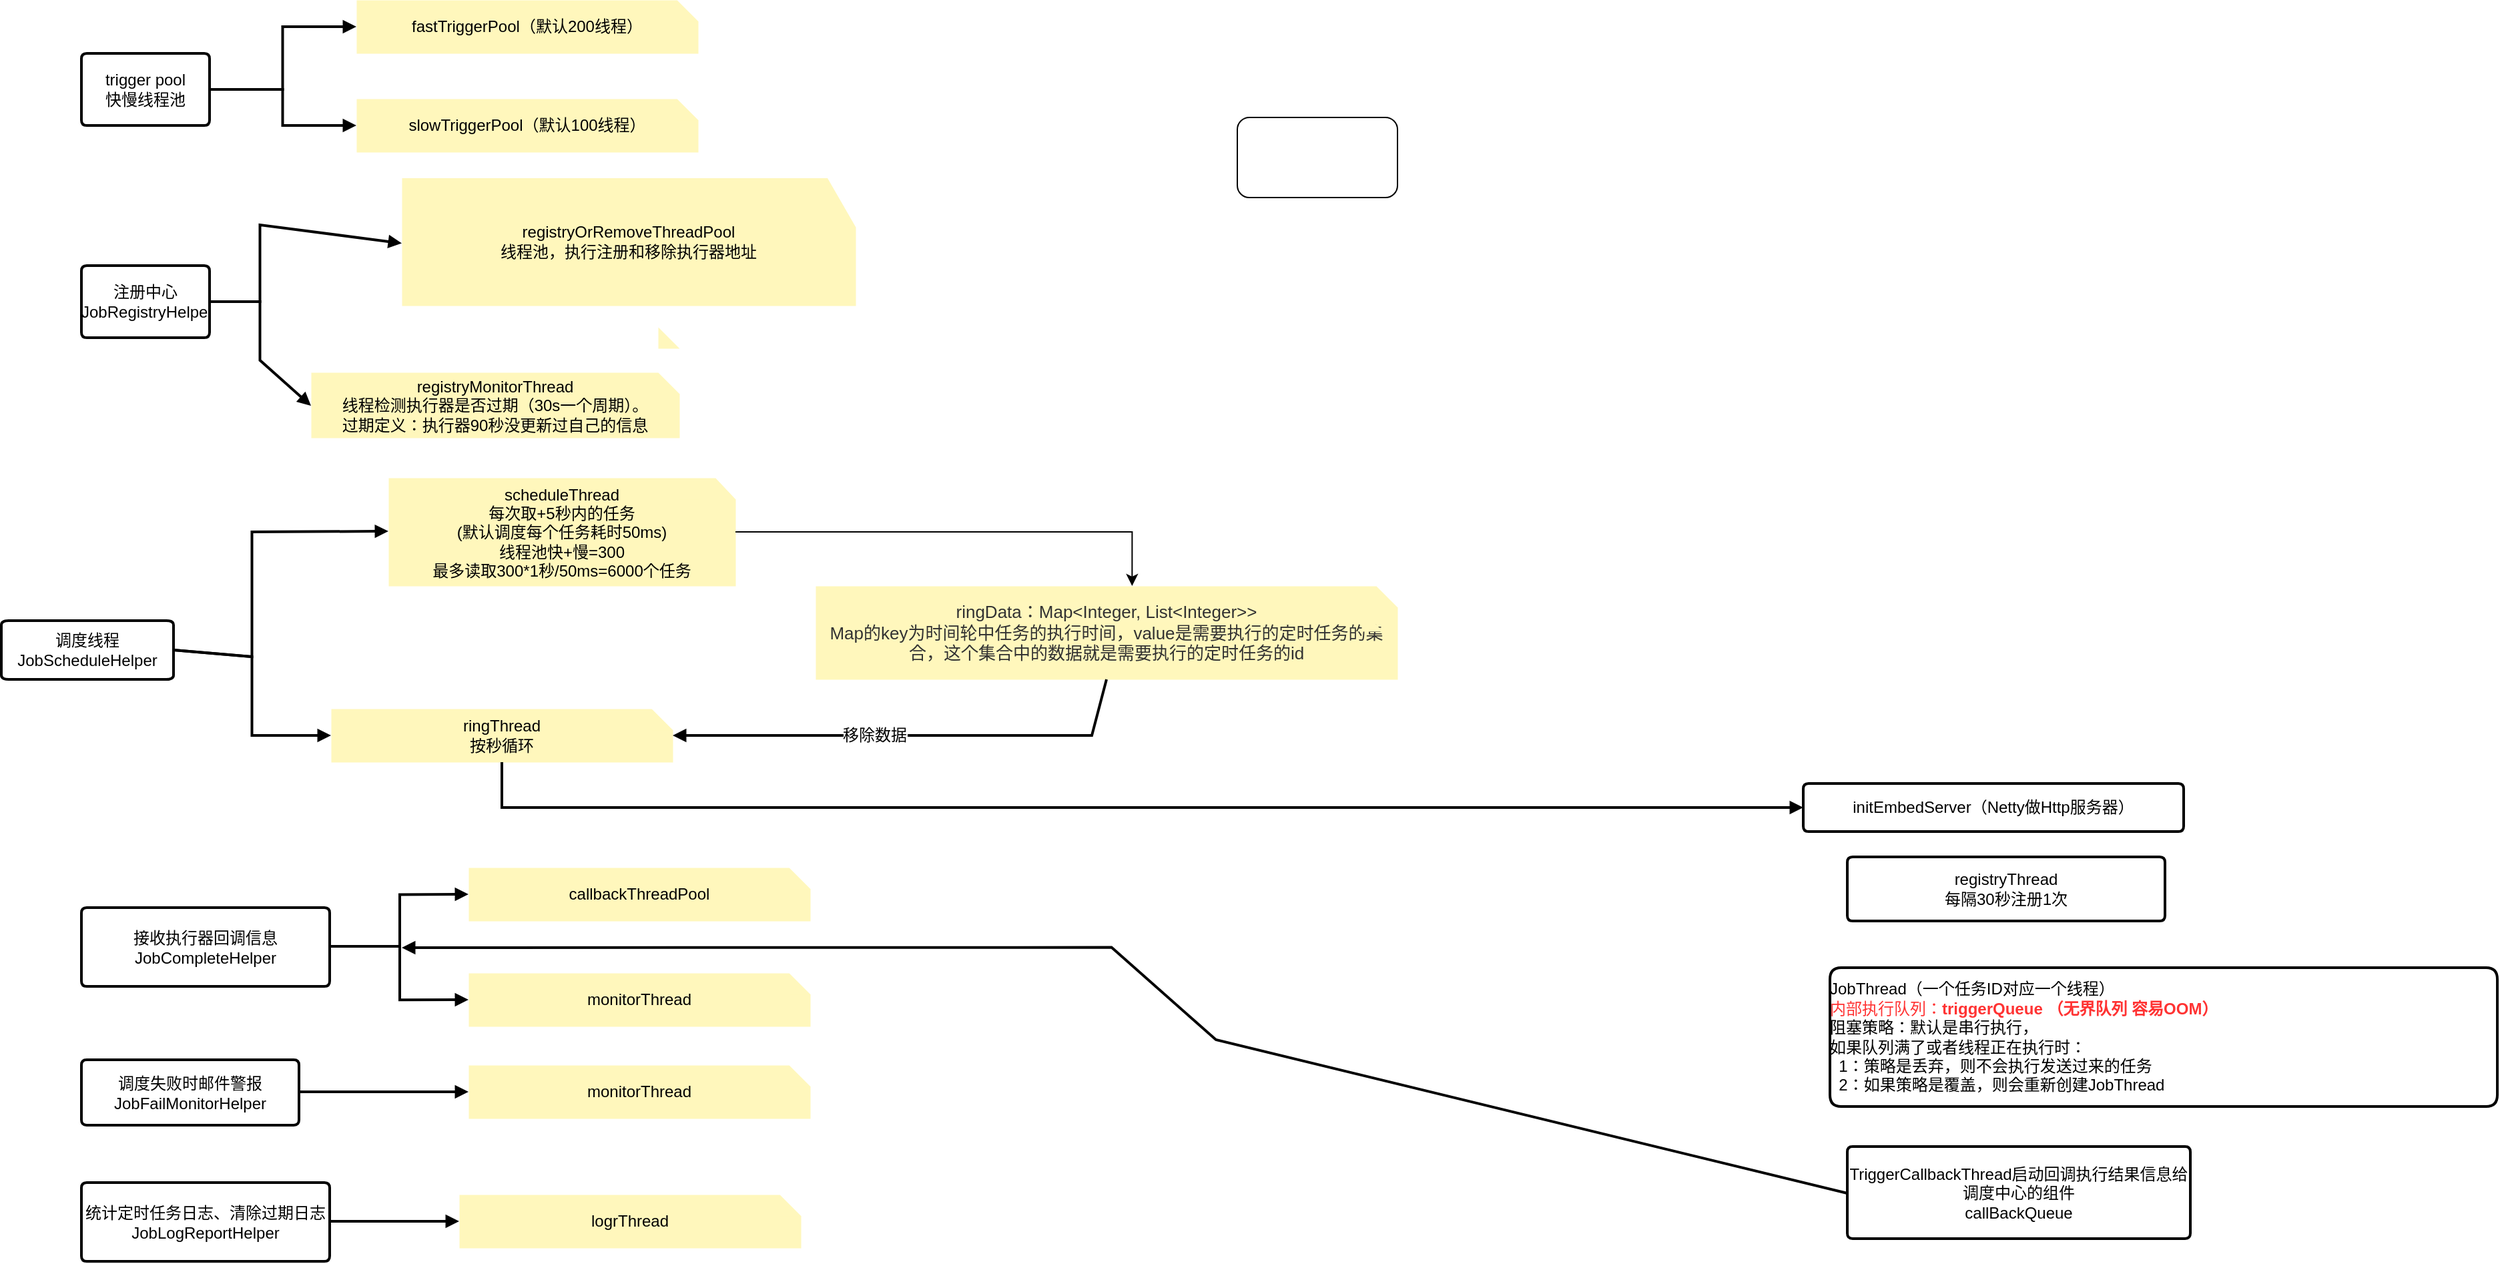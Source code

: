 <mxfile version="26.0.16">
  <diagram name="Page-1" id="Page-1">
    <mxGraphModel dx="1434" dy="746" grid="1" gridSize="10" guides="1" tooltips="1" connect="1" arrows="1" fold="1" page="1" pageScale="1" pageWidth="827" pageHeight="1169" math="0" shadow="0">
      <root>
        <mxCell id="0" />
        <mxCell id="1" parent="0" />
        <UserObject label="&lt;div style=&quot;font-size: 1px&quot;&gt;&lt;p style=&quot;text-align:center;margin-left:0;margin-right:0;margin-top:0px;margin-bottom:0px;text-indent:0;vertical-align:middle;direction:ltr;&quot;&gt;&lt;font style=&quot;font-size:12px;font-family:0;color:#000000;direction:ltr;letter-spacing:0px;line-height:120%;opacity:1&quot;&gt;trigger pool&lt;br/&gt;&lt;/font&gt;&lt;font style=&quot;font-size:12px;font-family:0;color:#000000;direction:ltr;letter-spacing:0px;line-height:120%;opacity:1&quot;&gt;快慢线程池&lt;/font&gt;&lt;/p&gt;&lt;/div&gt;" tags="Background" id="2">
          <mxCell style="verticalAlign=middle;align=center;overflow=width;vsdxID=1;fillColor=#FFFFFF;gradientColor=none;shape=stencil(lVLRDoIwDPyavS5bJ0GeEf+DhCGLyHCA4t/LLMoGZIlvvfa6u3YlIu2qvJUEWNcbfZVPVfQVEScCoJpKGtVPEREZEWmpjbwYPTQF4ja3TBvd9MO+MGIfsx3AXohieuCfxBm59yEvLJf7ZB+OgPBAeTwTwCXMb9WqcXSTiB6Fp80CwpyFpZc67A/iiy/02QzQKPlH/pf4GnDHWXnadeDsapcdXvxGfjX9Zh5fPPznU7AcS6nqGm/Nra+Pa0rhYYrsDQ==);strokeColor=#000000;strokeWidth=2;spacingTop=-3;spacingBottom=-3;spacingLeft=-3;spacingRight=-3;points=[];labelBackgroundColor=none;rounded=0;html=1;whiteSpace=wrap;" parent="1" vertex="1">
            <mxGeometry x="140" y="81" width="96" height="54" as="geometry" />
          </mxCell>
        </UserObject>
        <UserObject label="&lt;div style=&quot;font-size: 1px&quot;&gt;&lt;p style=&quot;text-align:center;margin-left:0;margin-right:0;margin-top:0px;margin-bottom:0px;text-indent:0;vertical-align:middle;direction:ltr;&quot;&gt;&lt;font style=&quot;font-size:12px;font-family:0;color:#000000;direction:ltr;letter-spacing:0px;line-height:120%;opacity:1&quot;&gt;注册中心JobRegistryHelper&lt;/font&gt;&lt;/p&gt;&lt;/div&gt;" tags="Background" id="3">
          <mxCell style="verticalAlign=middle;align=center;overflow=width;vsdxID=2;fillColor=#FFFFFF;gradientColor=none;shape=stencil(lVLRDoIwDPyavS5bJ0GeEf+DhCGLyHCA4t/LLMoGZIlvvfa6u3YlIu2qvJUEWNcbfZVPVfQVEScCoJpKGtVPEREZEWmpjbwYPTQF4ja3TBvd9MO+MGIfsx3AXohieuCfxBm59yEvLJf7ZB+OgPBAeTwTwCXMb9WqcXSTiB6Fp80CwpyFpZc67A/iiy/02QzQKPlH/pf4GnDHWXnadeDsapcdXvxGfjX9Zh5fPPznU7AcS6nqGm/Nra+Pa0rhYYrsDQ==);strokeColor=#000000;strokeWidth=2;spacingTop=-3;spacingBottom=-3;spacingLeft=-3;spacingRight=-3;points=[];labelBackgroundColor=none;rounded=0;html=1;whiteSpace=wrap;" parent="1" vertex="1">
            <mxGeometry x="140" y="240" width="96" height="54" as="geometry" />
          </mxCell>
        </UserObject>
        <UserObject label="&lt;div style=&quot;font-size: 1px&quot;&gt;&lt;p style=&quot;text-align:center;margin-left:0;margin-right:0;margin-top:0px;margin-bottom:0px;text-indent:0;vertical-align:middle;direction:ltr;&quot;&gt;&lt;font style=&quot;color: rgb(0, 0, 0); letter-spacing: 0px; font-size: 12px; direction: ltr; line-height: 14.4px; opacity: 1;&quot;&gt;registryOrRemoveThreadPool&lt;br&gt;&lt;/font&gt;&lt;font style=&quot;color: rgb(0, 0, 0); letter-spacing: 0px; font-size: 12px; direction: ltr; line-height: 14.4px; opacity: 1;&quot;&gt;线程池，执行注册和移除执行器地址&lt;/font&gt;&lt;/p&gt;&lt;/div&gt;" tags="Background" id="4">
          <mxCell style="verticalAlign=middle;align=center;overflow=width;vsdxID=3;fillColor=#fff7bc;gradientColor=none;shape=stencil(UzV2Ls5ILEhVNTIoLinKz04tz0wpyVA1dlE1MsrMy0gtyiwBslSNXVWNndPyi1LTi/JL81Ig/IJEkEoQKze/DGRCBUSfAUiHkUElMs8NojAnMw9JoaWxnrkpsYoNDVDNNbbQMzUlXjmMj1Ux2UrJUwhkIMIuLTMnB1kGPZSBQpAYMnYFAA==);strokeColor=none;strokeWidth=0;spacingTop=-3;spacingBottom=-3;spacingLeft=-3;spacingRight=-3;points=[];labelBackgroundColor=none;rounded=0;html=1;whiteSpace=wrap;" parent="1" vertex="1">
            <mxGeometry x="380" y="174.25" width="340" height="95.75" as="geometry" />
          </mxCell>
        </UserObject>
        <UserObject label="" tags="Background" id="5">
          <mxCell style="vsdxID=4;fillColor=#fff7bc;gradientColor=none;shape=stencil(UzV2Ls5ILEhVNTIoLinKz04tz0wpyVA1dlE1MsrMy0gtyiwBslSNXVWNndPyi1LTi/JL81Ig/IJEkEoQKze/DGRCBUSfpbGeuSlIl5FBJUTEAMxzgyjOyczDq9jYQs/UFLcGQwMDUpQTcAyQgfBGWmZODrIMuoeBQpDAMnYFAA==);strokeColor=none;strokeWidth=0;spacingTop=-3;spacingBottom=-3;spacingLeft=-3;spacingRight=-3;points=[];labelBackgroundColor=none;rounded=0;html=1;whiteSpace=wrap;" parent="1" vertex="1">
            <mxGeometry x="312" y="189" width="256" height="41" as="geometry" />
          </mxCell>
        </UserObject>
        <UserObject label="" tags="Background" id="6">
          <mxCell style="vsdxID=5;fillColor=none;gradientColor=none;shape=stencil(UzV2Ls5ILEhVNTIoLinKz04tz0wpyVA1dlE1MsrMy0gtyiwBslSNXVWNndPyi1LTi/JL81Ig/IJEkEoQKze/DGRCBUSfAUiHkUElMs8NojAnMw9JoaWxnrkpsYoNDVDNNbbQMzUlXjmMj1Ux2UrJUwhkIMIOyEEPWKAQJFKMXQE=);strokeColor=none;strokeWidth=0;spacingTop=-3;spacingBottom=-3;spacingLeft=-3;spacingRight=-3;points=[];labelBackgroundColor=none;rounded=0;html=1;whiteSpace=wrap;" parent="1" vertex="1">
            <mxGeometry x="312" y="189" width="256" height="41" as="geometry" />
          </mxCell>
        </UserObject>
        <UserObject label="&lt;div style=&quot;font-size: 1px&quot;&gt;&lt;p style=&quot;text-align:center;margin-left:0;margin-right:0;margin-top:0px;margin-bottom:0px;text-indent:0;vertical-align:middle;direction:ltr;&quot;&gt;&lt;font style=&quot;font-size:12px;font-family:0;color:#000000;direction:ltr;letter-spacing:0px;line-height:120%;opacity:1&quot;&gt;registryMonitorThread&lt;br/&gt;&lt;/font&gt;&lt;font style=&quot;font-size:12px;font-family:0;color:#000000;direction:ltr;letter-spacing:0px;line-height:120%;opacity:1&quot;&gt;线程检测执行器是否过期（30s一个周期）。&lt;br/&gt;&lt;/font&gt;&lt;font style=&quot;font-size:12px;font-family:0;color:#000000;direction:ltr;letter-spacing:0px;line-height:120%;opacity:1&quot;&gt;过期定义：执行器90秒没更新过自己的信息&lt;/font&gt;&lt;/p&gt;&lt;/div&gt;" tags="Background" id="7">
          <mxCell style="verticalAlign=middle;align=center;overflow=width;vsdxID=6;fillColor=#fff7bc;gradientColor=none;shape=stencil(UzV2Ls5ILEhVNTIoLinKz04tz0wpyVA1dlE1MsrMy0gtyiwBslSNXVWNndPyi1LTi/JL81Ig/IJEkEoQKze/DGRCBUSfAUiHkUElMs8NojAnMw9JoaWJnhGxag0NUI01NtIzMyVeOYyPVTHZSslTCGQggi4tMycHWQY9kIFCkAgydgUA);strokeColor=none;strokeWidth=0;spacingTop=-3;spacingBottom=-3;spacingLeft=-3;spacingRight=-3;points=[];labelBackgroundColor=none;rounded=0;html=1;whiteSpace=wrap;" parent="1" vertex="1">
            <mxGeometry x="312" y="320" width="276" height="49" as="geometry" />
          </mxCell>
        </UserObject>
        <UserObject label="" tags="Background" id="8">
          <mxCell style="vsdxID=7;fillColor=#fff7bc;gradientColor=none;shape=stencil(UzV2Ls5ILEhVNTIoLinKz04tz0wpyVA1dlE1MsrMy0gtyiwBslSNXVWNndPyi1LTi/JL81Ig/IJEkEoQKze/DGRCBUSfpYmeEUiTkUElRMAAzHODqM3JzMOn1thIz8wUt3pDAwNSlON3CpCB8ENaZk4Osgy6b4FCkJAydgUA);strokeColor=none;strokeWidth=0;spacingTop=-3;spacingBottom=-3;spacingLeft=-3;spacingRight=-3;points=[];labelBackgroundColor=none;rounded=0;html=1;whiteSpace=wrap;" parent="1" vertex="1">
            <mxGeometry x="312" y="286" width="276" height="49" as="geometry" />
          </mxCell>
        </UserObject>
        <UserObject label="" tags="Background" id="9">
          <mxCell style="vsdxID=8;fillColor=none;gradientColor=none;shape=stencil(UzV2Ls5ILEhVNTIoLinKz04tz0wpyVA1dlE1MsrMy0gtyiwBslSNXVWNndPyi1LTi/JL81Ig/IJEkEoQKze/DGRCBUSfAUiHkUElMs8NojAnMw9JoaWJnhGxag0NUI01NtIzMyVeOYyPVTHZSslTCGQggg7IQQ9XoBAkToxdAQ==);strokeColor=none;strokeWidth=0;spacingTop=-3;spacingBottom=-3;spacingLeft=-3;spacingRight=-3;points=[];labelBackgroundColor=none;rounded=0;html=1;whiteSpace=wrap;" parent="1" vertex="1">
            <mxGeometry x="312" y="286" width="276" height="49" as="geometry" />
          </mxCell>
        </UserObject>
        <UserObject label="&lt;div style=&quot;font-size: 1px&quot;&gt;&lt;p style=&quot;text-align:center;margin-left:0;margin-right:0;margin-top:0px;margin-bottom:0px;text-indent:0;vertical-align:middle;direction:ltr;&quot;&gt;&lt;font style=&quot;font-size:12px;font-family:0;color:#000000;direction:ltr;letter-spacing:0px;line-height:120%;opacity:1&quot;&gt;fastTriggerPool（默认200线程）&lt;/font&gt;&lt;/p&gt;&lt;/div&gt;" tags="Background" id="10">
          <mxCell style="verticalAlign=middle;align=center;overflow=width;vsdxID=9;fillColor=#fff7bc;gradientColor=none;shape=stencil(UzV2Ls5ILEhVNTIoLinKz04tz0wpyVA1dlE1MsrMy0gtyiwBslSNXVWNndPyi1LTi/JL81Ig/IJEkEoQKze/DGRCBUSfAUiHkUElMs8NojAnMw9JoaWxnrkpsYoNDVDNNSFBLYyPVTHZSslTCGQgAi4tMycHWQY9iIFCkOgxdgUA);strokeColor=none;strokeWidth=0;spacingTop=-3;spacingBottom=-3;spacingLeft=-3;spacingRight=-3;points=[];labelBackgroundColor=none;rounded=0;html=1;whiteSpace=wrap;" parent="1" vertex="1">
            <mxGeometry x="346" y="41" width="256" height="40" as="geometry" />
          </mxCell>
        </UserObject>
        <UserObject label="" tags="Background" id="11">
          <mxCell style="vsdxID=10;fillColor=#fff7bc;gradientColor=none;shape=stencil(UzV2Ls5ILEhVNTIoLinKz04tz0wpyVA1dlE1MsrMy0gtyiwBslSNXVWNndPyi1LTi/JL81Ig/IJEkEoQKze/DGRCBUSfpbGeuSlIl5FBJUTEAMxzgyjOyczDq9gEj2pDAwOi1RJwBpCB8EBaZk4Osgy6V4FCkGAydgUA);strokeColor=none;strokeWidth=0;spacingTop=-3;spacingBottom=-3;spacingLeft=-3;spacingRight=-3;points=[];labelBackgroundColor=none;rounded=0;html=1;whiteSpace=wrap;" parent="1" vertex="1">
            <mxGeometry x="346" y="41" width="256" height="40" as="geometry" />
          </mxCell>
        </UserObject>
        <UserObject label="" tags="Background" id="12">
          <mxCell style="vsdxID=11;fillColor=none;gradientColor=none;shape=stencil(UzV2Ls5ILEhVNTIoLinKz04tz0wpyVA1dlE1MsrMy0gtyiwBslSNXVWNndPyi1LTi/JL81Ig/IJEkEoQKze/DGRCBUSfAUiHkUElMs8NojAnMw9JoaWxnrkpsYoNDVDNNSFBLYyPVTHZSslTCGQgAg7IQQ9VoBAkRoxdAQ==);strokeColor=none;strokeWidth=0;spacingTop=-3;spacingBottom=-3;spacingLeft=-3;spacingRight=-3;points=[];labelBackgroundColor=none;rounded=0;html=1;whiteSpace=wrap;" parent="1" vertex="1">
            <mxGeometry x="346" y="41" width="256" height="40" as="geometry" />
          </mxCell>
        </UserObject>
        <UserObject label="&lt;div style=&quot;font-size: 1px&quot;&gt;&lt;p style=&quot;text-align:center;margin-left:0;margin-right:0;margin-top:0px;margin-bottom:0px;text-indent:0;vertical-align:middle;direction:ltr;&quot;&gt;&lt;font style=&quot;font-size:12px;font-family:0;color:#000000;direction:ltr;letter-spacing:0px;line-height:120%;opacity:1&quot;&gt;slowTriggerPool（默认100线程）&lt;/font&gt;&lt;/p&gt;&lt;/div&gt;" tags="Background" id="13">
          <mxCell style="verticalAlign=middle;align=center;overflow=width;vsdxID=12;fillColor=#fff7bc;gradientColor=none;shape=stencil(UzV2Ls5ILEhVNTIoLinKz04tz0wpyVA1dlE1MsrMy0gtyiwBslSNXVWNndPyi1LTi/JL81Ig/IJEkEoQKze/DGRCBUSfAUiHkUElMs8NojAnMw9JoaWxnrkpsYoNDVDNNSFBLYyPVTHZSslTCGQgAi4tMycHWQY9iIFCkOgxdgUA);strokeColor=none;strokeWidth=0;spacingTop=-3;spacingBottom=-3;spacingLeft=-3;spacingRight=-3;points=[];labelBackgroundColor=none;rounded=0;html=1;whiteSpace=wrap;" parent="1" vertex="1">
            <mxGeometry x="346" y="115" width="256" height="40" as="geometry" />
          </mxCell>
        </UserObject>
        <UserObject label="" tags="Background" id="14">
          <mxCell style="vsdxID=13;fillColor=#fff7bc;gradientColor=none;shape=stencil(UzV2Ls5ILEhVNTIoLinKz04tz0wpyVA1dlE1MsrMy0gtyiwBslSNXVWNndPyi1LTi/JL81Ig/IJEkEoQKze/DGRCBUSfpbGeuSlIl5FBJUTEAMxzgyjOyczDq9gEj2pDAwOi1RJwBpCB8EBaZk4Osgy6V4FCkGAydgUA);strokeColor=none;strokeWidth=0;spacingTop=-3;spacingBottom=-3;spacingLeft=-3;spacingRight=-3;points=[];labelBackgroundColor=none;rounded=0;html=1;whiteSpace=wrap;" parent="1" vertex="1">
            <mxGeometry x="346" y="115" width="256" height="40" as="geometry" />
          </mxCell>
        </UserObject>
        <UserObject label="" tags="Background" id="15">
          <mxCell style="vsdxID=14;fillColor=none;gradientColor=none;shape=stencil(UzV2Ls5ILEhVNTIoLinKz04tz0wpyVA1dlE1MsrMy0gtyiwBslSNXVWNndPyi1LTi/JL81Ig/IJEkEoQKze/DGRCBUSfAUiHkUElMs8NojAnMw9JoaWxnrkpsYoNDVDNNSFBLYyPVTHZSslTCGQgAg7IQQ9VoBAkRoxdAQ==);strokeColor=none;strokeWidth=0;spacingTop=-3;spacingBottom=-3;spacingLeft=-3;spacingRight=-3;points=[];labelBackgroundColor=none;rounded=0;html=1;whiteSpace=wrap;" parent="1" vertex="1">
            <mxGeometry x="346" y="115" width="256" height="40" as="geometry" />
          </mxCell>
        </UserObject>
        <UserObject label="&lt;div style=&quot;font-size: 1px&quot;&gt;&lt;p style=&quot;text-align:center;margin-left:0;margin-right:0;margin-top:0px;margin-bottom:0px;text-indent:0;vertical-align:middle;direction:ltr;&quot;&gt;&lt;font style=&quot;font-size:12px;font-family:0;color:#000000;direction:ltr;letter-spacing:0px;line-height:120%;opacity:1&quot;&gt;调度失败时邮件警报JobFailMonitorHelper&lt;/font&gt;&lt;/p&gt;&lt;/div&gt;" tags="Background" id="16">
          <mxCell style="verticalAlign=middle;align=center;overflow=width;vsdxID=15;fillColor=#FFFFFF;gradientColor=none;shape=stencil(lVLRDoIwDPyavS6jA5VnhP8gYcgiMhyg+Pcyi7IBWeJbr73url0JT7oqbwUB1vVaXcVTFn1F+JkAyKYSWvZTRHhKeFIqLS5aDU2BuM0N00Q39TAvjNjHTAewF6ITZeEnkSH3PuSF4QYu2YUjIAQaRjMBbML8Vi0bSzc+0ihytJlHOGB+6aUO+4O44gt9NhPQ+PCP/C/xNWCPs/K068Da1S7bv/iN/Gr6zTyuuP/Pp2A5llLWNd6aXV8f15TCw+TpGw==);strokeColor=#000000;strokeWidth=2;spacingTop=-3;spacingBottom=-3;spacingLeft=-3;spacingRight=-3;points=[];labelBackgroundColor=none;rounded=0;html=1;whiteSpace=wrap;" parent="1" vertex="1">
            <mxGeometry x="140" y="835" width="163" height="49" as="geometry" />
          </mxCell>
        </UserObject>
        <UserObject label="&lt;div style=&quot;font-size: 1px&quot;&gt;&lt;p style=&quot;text-align:center;margin-left:0;margin-right:0;margin-top:0px;margin-bottom:0px;text-indent:0;vertical-align:middle;direction:ltr;&quot;&gt;&lt;font style=&quot;font-size:12px;font-family:0;color:#000000;direction:ltr;letter-spacing:0px;line-height:120%;opacity:1&quot;&gt;monitorThread&lt;/font&gt;&lt;/p&gt;&lt;/div&gt;" tags="Background" id="17">
          <mxCell style="verticalAlign=middle;align=center;overflow=width;vsdxID=16;fillColor=#fff7bc;gradientColor=none;shape=stencil(UzV2Ls5ILEhVNTIoLinKz04tz0wpyVA1dlE1MsrMy0gtyiwBslSNXVWNndPyi1LTi/JL81Ig/IJEkEoQKze/DGRCBUSfAUiHkUElMs8NojAnMw9JoaWxnrkpsYoNDVDNNSFBLYyPVTHZSslTCGQgAi4tMycHWQY9iIFCkOgxdgUA);strokeColor=none;strokeWidth=0;spacingTop=-3;spacingBottom=-3;spacingLeft=-3;spacingRight=-3;points=[];labelBackgroundColor=none;rounded=0;html=1;whiteSpace=wrap;" parent="1" vertex="1">
            <mxGeometry x="430" y="839" width="256" height="40" as="geometry" />
          </mxCell>
        </UserObject>
        <UserObject label="" tags="Background" id="18">
          <mxCell style="vsdxID=17;fillColor=#fff7bc;gradientColor=none;shape=stencil(UzV2Ls5ILEhVNTIoLinKz04tz0wpyVA1dlE1MsrMy0gtyiwBslSNXVWNndPyi1LTi/JL81Ig/IJEkEoQKze/DGRCBUSfpbGeuSlIl5FBJUTEAMxzgyjOyczDq9gEj2pDAwOi1RJwBpCB8EBaZk4Osgy6V4FCkGAydgUA);strokeColor=none;strokeWidth=0;spacingTop=-3;spacingBottom=-3;spacingLeft=-3;spacingRight=-3;points=[];labelBackgroundColor=none;rounded=0;html=1;whiteSpace=wrap;" parent="1" vertex="1">
            <mxGeometry x="430" y="839" width="256" height="40" as="geometry" />
          </mxCell>
        </UserObject>
        <UserObject label="" tags="Background" id="19">
          <mxCell style="vsdxID=18;fillColor=none;gradientColor=none;shape=stencil(UzV2Ls5ILEhVNTIoLinKz04tz0wpyVA1dlE1MsrMy0gtyiwBslSNXVWNndPyi1LTi/JL81Ig/IJEkEoQKze/DGRCBUSfAUiHkUElMs8NojAnMw9JoaWxnrkpsYoNDVDNNSFBLYyPVTHZSslTCGQgAg7IQQ9VoBAkRoxdAQ==);strokeColor=none;strokeWidth=0;spacingTop=-3;spacingBottom=-3;spacingLeft=-3;spacingRight=-3;points=[];labelBackgroundColor=none;rounded=0;html=1;whiteSpace=wrap;" parent="1" vertex="1">
            <mxGeometry x="430" y="839" width="256" height="40" as="geometry" />
          </mxCell>
        </UserObject>
        <UserObject label="&lt;div style=&quot;font-size: 1px&quot;&gt;&lt;p style=&quot;text-align:center;margin-left:0;margin-right:0;margin-top:0px;margin-bottom:0px;text-indent:0;vertical-align:middle;direction:ltr;&quot;&gt;&lt;font style=&quot;font-size:12px;font-family:0;color:#000000;direction:ltr;letter-spacing:0px;line-height:120%;opacity:1&quot;&gt;接收执行器回调信息JobCompleteHelper&lt;/font&gt;&lt;/p&gt;&lt;/div&gt;" tags="Background" id="20">
          <mxCell style="verticalAlign=middle;align=center;overflow=width;vsdxID=19;fillColor=#FFFFFF;gradientColor=none;shape=stencil(jVLRDoIwDPyavS6jM4DPiP9BwpBFZDiG4t/LLMoGZPGt1153166EZ31ddIIA641WV/GUpakJPxEA2dZCSzNFhOeEZ5XS4qLV0JaIu8IybXRTD/vCiH3MdgB7IYppkn4SZ+Teh6K03Mgn+3AEhECjw0wAlzC/1cjW0T0mNI09bRYQjlhYeqnD/iC++EKfzXBq4f/yv8TXgDvOytOuA2dXu+zw4jfyq+k38/ji4T+fguVYKtk0eGtufX1cUwoPk+dv);strokeColor=#000000;strokeWidth=2;spacingTop=-3;spacingBottom=-3;spacingLeft=-3;spacingRight=-3;points=[];labelBackgroundColor=none;rounded=0;html=1;whiteSpace=wrap;" parent="1" vertex="1">
            <mxGeometry x="140" y="721" width="186" height="59" as="geometry" />
          </mxCell>
        </UserObject>
        <UserObject label="&lt;div style=&quot;font-size: 1px&quot;&gt;&lt;p style=&quot;text-align:center;margin-left:0;margin-right:0;margin-top:0px;margin-bottom:0px;text-indent:0;vertical-align:middle;direction:ltr;&quot;&gt;&lt;font style=&quot;font-size:12px;font-family:0;color:#000000;direction:ltr;letter-spacing:0px;line-height:120%;opacity:1&quot;&gt;callbackThreadPool&lt;/font&gt;&lt;/p&gt;&lt;/div&gt;" tags="Background" id="21">
          <mxCell style="verticalAlign=middle;align=center;overflow=width;vsdxID=20;fillColor=#fff7bc;gradientColor=none;shape=stencil(UzV2Ls5ILEhVNTIoLinKz04tz0wpyVA1dlE1MsrMy0gtyiwBslSNXVWNndPyi1LTi/JL81Ig/IJEkEoQKze/DGRCBUSfAUiHkUElMs8NojAnMw9JoaWxnrkpsYoNDVDNNSFBLYyPVTHZSslTCGQgAi4tMycHWQY9iIFCkOgxdgUA);strokeColor=none;strokeWidth=0;spacingTop=-3;spacingBottom=-3;spacingLeft=-3;spacingRight=-3;points=[];labelBackgroundColor=none;rounded=0;html=1;whiteSpace=wrap;" parent="1" vertex="1">
            <mxGeometry x="430" y="691" width="256" height="40" as="geometry" />
          </mxCell>
        </UserObject>
        <UserObject label="" tags="Background" id="22">
          <mxCell style="vsdxID=21;fillColor=#fff7bc;gradientColor=none;shape=stencil(UzV2Ls5ILEhVNTIoLinKz04tz0wpyVA1dlE1MsrMy0gtyiwBslSNXVWNndPyi1LTi/JL81Ig/IJEkEoQKze/DGRCBUSfpbGeuSlIl5FBJUTEAMxzgyjOyczDq9gEj2pDAwOi1RJwBpCB8EBaZk4Osgy6V4FCkGAydgUA);strokeColor=none;strokeWidth=0;spacingTop=-3;spacingBottom=-3;spacingLeft=-3;spacingRight=-3;points=[];labelBackgroundColor=none;rounded=0;html=1;whiteSpace=wrap;" parent="1" vertex="1">
            <mxGeometry x="430" y="691" width="256" height="40" as="geometry" />
          </mxCell>
        </UserObject>
        <UserObject label="" tags="Background" id="23">
          <mxCell style="vsdxID=22;fillColor=none;gradientColor=none;shape=stencil(UzV2Ls5ILEhVNTIoLinKz04tz0wpyVA1dlE1MsrMy0gtyiwBslSNXVWNndPyi1LTi/JL81Ig/IJEkEoQKze/DGRCBUSfAUiHkUElMs8NojAnMw9JoaWxnrkpsYoNDVDNNSFBLYyPVTHZSslTCGQgAg7IQQ9VoBAkRoxdAQ==);strokeColor=none;strokeWidth=0;spacingTop=-3;spacingBottom=-3;spacingLeft=-3;spacingRight=-3;points=[];labelBackgroundColor=none;rounded=0;html=1;whiteSpace=wrap;" parent="1" vertex="1">
            <mxGeometry x="430" y="691" width="256" height="40" as="geometry" />
          </mxCell>
        </UserObject>
        <UserObject label="&lt;div style=&quot;font-size: 1px&quot;&gt;&lt;p style=&quot;text-align:center;margin-left:0;margin-right:0;margin-top:0px;margin-bottom:0px;text-indent:0;vertical-align:middle;direction:ltr;&quot;&gt;&lt;font style=&quot;font-size:12px;font-family:0;color:#000000;direction:ltr;letter-spacing:0px;line-height:120%;opacity:1&quot;&gt;monitorThread&lt;/font&gt;&lt;/p&gt;&lt;/div&gt;" tags="Background" id="24">
          <mxCell style="verticalAlign=middle;align=center;overflow=width;vsdxID=23;fillColor=#fff7bc;gradientColor=none;shape=stencil(UzV2Ls5ILEhVNTIoLinKz04tz0wpyVA1dlE1MsrMy0gtyiwBslSNXVWNndPyi1LTi/JL81Ig/IJEkEoQKze/DGRCBUSfAUiHkUElMs8NojAnMw9JoaWxnrkpsYoNDVDNNSFBLYyPVTHZSslTCGQgAi4tMycHWQY9iIFCkOgxdgUA);strokeColor=none;strokeWidth=0;spacingTop=-3;spacingBottom=-3;spacingLeft=-3;spacingRight=-3;points=[];labelBackgroundColor=none;rounded=0;html=1;whiteSpace=wrap;" parent="1" vertex="1">
            <mxGeometry x="430" y="770" width="256" height="40" as="geometry" />
          </mxCell>
        </UserObject>
        <UserObject label="" tags="Background" id="25">
          <mxCell style="vsdxID=24;fillColor=#fff7bc;gradientColor=none;shape=stencil(UzV2Ls5ILEhVNTIoLinKz04tz0wpyVA1dlE1MsrMy0gtyiwBslSNXVWNndPyi1LTi/JL81Ig/IJEkEoQKze/DGRCBUSfpbGeuSlIl5FBJUTEAMxzgyjOyczDq9gEj2pDAwOi1RJwBpCB8EBaZk4Osgy6V4FCkGAydgUA);strokeColor=none;strokeWidth=0;spacingTop=-3;spacingBottom=-3;spacingLeft=-3;spacingRight=-3;points=[];labelBackgroundColor=none;rounded=0;html=1;whiteSpace=wrap;" parent="1" vertex="1">
            <mxGeometry x="430" y="770" width="256" height="40" as="geometry" />
          </mxCell>
        </UserObject>
        <UserObject label="" tags="Background" id="26">
          <mxCell style="vsdxID=25;fillColor=none;gradientColor=none;shape=stencil(UzV2Ls5ILEhVNTIoLinKz04tz0wpyVA1dlE1MsrMy0gtyiwBslSNXVWNndPyi1LTi/JL81Ig/IJEkEoQKze/DGRCBUSfAUiHkUElMs8NojAnMw9JoaWxnrkpsYoNDVDNNSFBLYyPVTHZSslTCGQgAg7IQQ9VoBAkRoxdAQ==);strokeColor=none;strokeWidth=0;spacingTop=-3;spacingBottom=-3;spacingLeft=-3;spacingRight=-3;points=[];labelBackgroundColor=none;rounded=0;html=1;whiteSpace=wrap;" parent="1" vertex="1">
            <mxGeometry x="430" y="770" width="256" height="40" as="geometry" />
          </mxCell>
        </UserObject>
        <UserObject label="&lt;div style=&quot;font-size: 1px&quot;&gt;&lt;p style=&quot;text-align:center;margin-left:0;margin-right:0;margin-top:0px;margin-bottom:0px;text-indent:0;vertical-align:middle;direction:ltr;&quot;&gt;&lt;font style=&quot;font-size:12px;font-family:0;color:#000000;direction:ltr;letter-spacing:0px;line-height:120%;opacity:1&quot;&gt;统计定时任务日志、清除过期日志JobLogReportHelper&lt;/font&gt;&lt;/p&gt;&lt;/div&gt;" tags="Background" id="27">
          <mxCell style="verticalAlign=middle;align=center;overflow=width;vsdxID=26;fillColor=#FFFFFF;gradientColor=none;shape=stencil(jVLRDoIwDPyavS6jM4DPiP9BwpBFZDiG4t/LLMoGZPGt1153166EZ31ddIIA641WV/GUpakJPxEA2dZCSzNFhOeEZ5XS4qLV0JaIu8IybXRTD/vCiH3MdgB7IYppkn4SZ+Teh6K03Mgn+3AEhECjw0wAlzC/1cjW0T0mNI09bRYQjlhYeqnD/iC++EKfzXBq4f/yv8TXgDvOytOuA2dXu+zw4jfyq+k38/ji4T+fguVYKtk0eGtufX1cUwoPk+dv);strokeColor=#000000;strokeWidth=2;spacingTop=-3;spacingBottom=-3;spacingLeft=-3;spacingRight=-3;points=[];labelBackgroundColor=none;rounded=0;html=1;whiteSpace=wrap;" parent="1" vertex="1">
            <mxGeometry x="140" y="927" width="186" height="59" as="geometry" />
          </mxCell>
        </UserObject>
        <UserObject label="&lt;div style=&quot;font-size: 1px&quot;&gt;&lt;p style=&quot;text-align:center;margin-left:0;margin-right:0;margin-top:0px;margin-bottom:0px;text-indent:0;vertical-align:middle;direction:ltr;&quot;&gt;&lt;font style=&quot;font-size:12px;font-family:0;color:#000000;direction:ltr;letter-spacing:0px;line-height:120%;opacity:1&quot;&gt;logrThread&lt;/font&gt;&lt;/p&gt;&lt;/div&gt;" tags="Background" id="28">
          <mxCell style="verticalAlign=middle;align=center;overflow=width;vsdxID=27;fillColor=#fff7bc;gradientColor=none;shape=stencil(UzV2Ls5ILEhVNTIoLinKz04tz0wpyVA1dlE1MsrMy0gtyiwBslSNXVWNndPyi1LTi/JL81Ig/IJEkEoQKze/DGRCBUSfAUiHkUElMs8NojAnMw9JoaWxnrkpsYoNDVDNNSFBLYyPVTHZSslTCGQgAi4tMycHWQY9iIFCkOgxdgUA);strokeColor=none;strokeWidth=0;spacingTop=-3;spacingBottom=-3;spacingLeft=-3;spacingRight=-3;points=[];labelBackgroundColor=none;rounded=0;html=1;whiteSpace=wrap;" parent="1" vertex="1">
            <mxGeometry x="423" y="936" width="256" height="40" as="geometry" />
          </mxCell>
        </UserObject>
        <UserObject label="" tags="Background" id="29">
          <mxCell style="vsdxID=28;fillColor=#fff7bc;gradientColor=none;shape=stencil(UzV2Ls5ILEhVNTIoLinKz04tz0wpyVA1dlE1MsrMy0gtyiwBslSNXVWNndPyi1LTi/JL81Ig/IJEkEoQKze/DGRCBUSfpbGeuSlIl5FBJUTEAMxzgyjOyczDq9gEj2pDAwOi1RJwBpCB8EBaZk4Osgy6V4FCkGAydgUA);strokeColor=none;strokeWidth=0;spacingTop=-3;spacingBottom=-3;spacingLeft=-3;spacingRight=-3;points=[];labelBackgroundColor=none;rounded=0;html=1;whiteSpace=wrap;" parent="1" vertex="1">
            <mxGeometry x="423" y="936" width="256" height="40" as="geometry" />
          </mxCell>
        </UserObject>
        <UserObject label="" tags="Background" id="30">
          <mxCell style="vsdxID=29;fillColor=none;gradientColor=none;shape=stencil(UzV2Ls5ILEhVNTIoLinKz04tz0wpyVA1dlE1MsrMy0gtyiwBslSNXVWNndPyi1LTi/JL81Ig/IJEkEoQKze/DGRCBUSfAUiHkUElMs8NojAnMw9JoaWxnrkpsYoNDVDNNSFBLYyPVTHZSslTCGQgAg7IQQ9VoBAkRoxdAQ==);strokeColor=none;strokeWidth=0;spacingTop=-3;spacingBottom=-3;spacingLeft=-3;spacingRight=-3;points=[];labelBackgroundColor=none;rounded=0;html=1;whiteSpace=wrap;" parent="1" vertex="1">
            <mxGeometry x="423" y="936" width="256" height="40" as="geometry" />
          </mxCell>
        </UserObject>
        <UserObject label="&lt;div style=&quot;font-size: 1px&quot;&gt;&lt;p style=&quot;text-align:center;margin-left:0;margin-right:0;margin-top:0px;margin-bottom:0px;text-indent:0;vertical-align:middle;direction:ltr;&quot;&gt;&lt;font style=&quot;font-size:12px;font-family:0;color:#000000;direction:ltr;letter-spacing:0px;line-height:120%;opacity:1&quot;&gt;调度线程JobScheduleHelper&lt;/font&gt;&lt;/p&gt;&lt;/div&gt;" tags="Background" id="31">
          <mxCell style="verticalAlign=middle;align=center;overflow=width;vsdxID=30;fillColor=#FFFFFF;gradientColor=none;shape=stencil(lVLRDoIwDPyavS5bJ0GeEf+DhCGLyHCA4t/LLMoGZIlvvfa6u3YlIu2qvJUEWNcbfZVPVfQVEScCoJpKGtVPEREZEWmpjbwYPTQF4ja3TBvd9MO+MGIfsx3AXohieuCfxBm59yEvLJf7ZB+OgPBAeTwTwCXMb9WqcXSTiB6Fp80CwpyFpZc67A/iiy/02QzQKPlH/pf4GnDHWXnadeDsapcdXvxGfjX9Zh5fPPznU7AcS6nqGm/Nra+Pa0rhYYrsDQ==);strokeColor=#000000;strokeWidth=2;spacingTop=-3;spacingBottom=-3;spacingLeft=-3;spacingRight=-3;points=[];labelBackgroundColor=none;rounded=0;html=1;whiteSpace=wrap;" parent="1" vertex="1">
            <mxGeometry x="80" y="506" width="129" height="44" as="geometry" />
          </mxCell>
        </UserObject>
        <UserObject label="&lt;div style=&quot;font-size: 1px&quot;&gt;&lt;p style=&quot;text-align:center;margin-left:0;margin-right:0;margin-top:0px;margin-bottom:0px;text-indent:0;vertical-align:middle;direction:ltr;&quot;&gt;&lt;font style=&quot;font-size:12px;font-family:0;color:#000000;direction:ltr;letter-spacing:0px;line-height:120%;opacity:1&quot;&gt;ringThread&lt;br/&gt;&lt;/font&gt;&lt;font style=&quot;font-size:12px;font-family:0;color:#000000;direction:ltr;letter-spacing:0px;line-height:120%;opacity:1&quot;&gt;按秒循环&lt;/font&gt;&lt;/p&gt;&lt;/div&gt;" tags="Background" id="32">
          <mxCell style="verticalAlign=middle;align=center;overflow=width;vsdxID=31;fillColor=#fff7bc;gradientColor=none;shape=stencil(UzV2Ls5ILEhVNTIoLinKz04tz0wpyVA1dlE1MsrMy0gtyiwBslSNXVWNndPyi1LTi/JL81Ig/IJEkEoQKze/DGRCBUSfAUiHkUElMs8NojAnMw9JoaWxnrkpsYoNDVDNNSFBLYyPVTHZSslTCGQgAi4tMycHWQY9iIFCkOgxdgUA);strokeColor=none;strokeWidth=0;spacingTop=-3;spacingBottom=-3;spacingLeft=-3;spacingRight=-3;points=[];labelBackgroundColor=none;rounded=0;html=1;whiteSpace=wrap;" parent="1" vertex="1">
            <mxGeometry x="327" y="572" width="256" height="40" as="geometry" />
          </mxCell>
        </UserObject>
        <UserObject label="" tags="Background" id="33">
          <mxCell style="vsdxID=32;fillColor=#fff7bc;gradientColor=none;shape=stencil(UzV2Ls5ILEhVNTIoLinKz04tz0wpyVA1dlE1MsrMy0gtyiwBslSNXVWNndPyi1LTi/JL81Ig/IJEkEoQKze/DGRCBUSfpbGeuSlIl5FBJUTEAMxzgyjOyczDq9gEj2pDAwOi1RJwBpCB8EBaZk4Osgy6V4FCkGAydgUA);strokeColor=none;strokeWidth=0;spacingTop=-3;spacingBottom=-3;spacingLeft=-3;spacingRight=-3;points=[];labelBackgroundColor=none;rounded=0;html=1;whiteSpace=wrap;" parent="1" vertex="1">
            <mxGeometry x="327" y="572" width="256" height="40" as="geometry" />
          </mxCell>
        </UserObject>
        <UserObject label="" tags="Background" id="34">
          <mxCell style="vsdxID=33;fillColor=none;gradientColor=none;shape=stencil(UzV2Ls5ILEhVNTIoLinKz04tz0wpyVA1dlE1MsrMy0gtyiwBslSNXVWNndPyi1LTi/JL81Ig/IJEkEoQKze/DGRCBUSfAUiHkUElMs8NojAnMw9JoaWxnrkpsYoNDVDNNSFBLYyPVTHZSslTCGQgAg7IQQ9VoBAkRoxdAQ==);strokeColor=none;strokeWidth=0;spacingTop=-3;spacingBottom=-3;spacingLeft=-3;spacingRight=-3;points=[];labelBackgroundColor=none;rounded=0;html=1;whiteSpace=wrap;" parent="1" vertex="1">
            <mxGeometry x="327" y="572" width="256" height="40" as="geometry" />
          </mxCell>
        </UserObject>
        <UserObject label="&lt;div style=&quot;font-size: 1px&quot;&gt;&lt;p style=&quot;text-align:center;margin-left:0;margin-right:0;margin-top:0px;margin-bottom:0px;text-indent:0;vertical-align:middle;direction:ltr;&quot;&gt;&lt;font style=&quot;font-size:12px;font-family:0;color:#000000;direction:ltr;letter-spacing:0px;line-height:120%;opacity:1&quot;&gt;scheduleThread&lt;br/&gt;&lt;/font&gt;&lt;font style=&quot;font-size:12px;font-family:0;color:#000000;direction:ltr;letter-spacing:0px;line-height:120%;opacity:1&quot;&gt;每次取+5秒内的任务&lt;br/&gt;&lt;/font&gt;&lt;font style=&quot;font-size:12px;font-family:0;color:#000000;direction:ltr;letter-spacing:0px;line-height:120%;opacity:1&quot;&gt;(默认调度每个任务耗时50ms)&lt;br/&gt;线程池快+慢=300&lt;br/&gt;最多读取300*1秒/50ms=6000个任务&lt;/font&gt;&lt;/p&gt;&lt;/div&gt;" tags="Background" id="35">
          <mxCell style="verticalAlign=middle;align=center;overflow=width;vsdxID=34;fillColor=#fff7bc;gradientColor=none;shape=stencil(UzV2Ls5ILEhVNTIoLinKz04tz0wpyVA1dlE1MsrMy0gtyiwBslSNXVWNndPyi1LTi/JL81Ig/IJEkEoQKze/DGRCBUSfAUiHkUElMs8NojAnMw9JoaWJnhGxag0NUI01tNQzNyVBuQEes8lWSp5CIAMRdGmZOTnIMuiBDBSCRJCxKwA=);strokeColor=none;strokeWidth=0;spacingTop=-3;spacingBottom=-3;spacingLeft=-3;spacingRight=-3;points=[];labelBackgroundColor=none;rounded=0;html=1;whiteSpace=wrap;" parent="1" vertex="1">
            <mxGeometry x="370" y="399" width="260" height="81" as="geometry" />
          </mxCell>
        </UserObject>
        <UserObject label="" tags="Background" id="36">
          <mxCell style="vsdxID=35;fillColor=#fff7bc;gradientColor=none;shape=stencil(UzV2Ls5ILEhVNTIoLinKz04tz0wpyVA1dlE1MsrMy0gtyiwBslSNXVWNndPyi1LTi/JL81Ig/IJEkEoQKze/DGRCBUSfpYmeEUiTkUElRMAAzHODqM3JzMOn1tBSz9wUt3pDAwNSlON3CpCB8ENaZk4Osgy6b4FCkJAydgUA);strokeColor=none;strokeWidth=0;spacingTop=-3;spacingBottom=-3;spacingLeft=-3;spacingRight=-3;points=[];labelBackgroundColor=none;rounded=0;html=1;whiteSpace=wrap;" parent="1" vertex="1">
            <mxGeometry x="327" y="399" width="276" height="81" as="geometry" />
          </mxCell>
        </UserObject>
        <UserObject label="" tags="Background" id="37">
          <mxCell style="vsdxID=36;fillColor=none;gradientColor=none;shape=stencil(UzV2Ls5ILEhVNTIoLinKz04tz0wpyVA1dlE1MsrMy0gtyiwBslSNXVWNndPyi1LTi/JL81Ig/IJEkEoQKze/DGRCBUSfAUiHkUElMs8NojAnMw9JoaWJnhGxag0NUI01tNQzNyVBuQEes8lWSp5CIAMRdEAOergChSBxYuwKAA==);strokeColor=none;strokeWidth=0;spacingTop=-3;spacingBottom=-3;spacingLeft=-3;spacingRight=-3;points=[];labelBackgroundColor=none;rounded=0;html=1;whiteSpace=wrap;" parent="1" vertex="1">
            <mxGeometry x="327" y="399" width="276" height="81" as="geometry" />
          </mxCell>
        </UserObject>
        <UserObject label="&lt;span style=&quot;color: rgb(50, 50, 50); font-family: &amp;quot;Microsoft YaHei&amp;quot;, 微软雅黑, Arial; font-size: 13px; background-color: rgba(255, 255, 255, 0.01);&quot;&gt;ringData：Map&amp;lt;Integer, List&amp;lt;Integer&amp;gt;&amp;gt;&lt;/span&gt;&lt;div style=&quot;resize: none; outline: none; font-size: 13px; color: rgb(50, 50, 50); font-family: &amp;quot;Microsoft YaHei&amp;quot;, 微软雅黑, Arial;&quot;&gt;Map的key为时间轮中任务的执行时间，value是需要执行的定时任务的集合，这个集合中的数据就是需要执行的定时任务的id&lt;/div&gt;&lt;div style=&quot;font-size: 1px&quot;&gt;&lt;p style=&quot;text-align:center;margin-left:0;margin-right:0;margin-top:0px;margin-bottom:0px;text-indent:0;vertical-align:middle;direction:ltr;&quot;&gt;&lt;/p&gt;&lt;/div&gt;" tags="Background" id="38">
          <mxCell style="verticalAlign=middle;align=center;overflow=width;vsdxID=37;fillColor=#fff7bc;gradientColor=none;shape=stencil(UzV2Ls5ILEhVNTIoLinKz04tz0wpyVA1dlE1MsrMy0gtyiwBslSNXVWNndPyi1LTi/JL81Ig/IJEkEoQKze/DGRCBUSfAUiHkUElMs8NojAnMw9JoaWZnrExsYoNDVDNNTLSszAjXjmMj1Ux2UrJUwhkIMIuLTMnB1kGPZSBQpAYMnYFAA==);strokeColor=none;strokeWidth=0;spacingTop=-3;spacingBottom=-3;spacingLeft=-3;spacingRight=-3;points=[];labelBackgroundColor=none;rounded=0;html=1;whiteSpace=wrap;" parent="1" vertex="1">
            <mxGeometry x="690" y="480" width="436" height="70" as="geometry" />
          </mxCell>
        </UserObject>
        <UserObject label="" tags="Background" id="39">
          <mxCell style="vsdxID=38;fillColor=#fff7bc;gradientColor=none;shape=stencil(UzV2Ls5ILEhVNTIoLinKz04tz0wpyVA1dlE1MsrMy0gtyiwBslSNXVWNndPyi1LTi/JL81Ig/IJEkEoQKze/DGRCBUSfpZmesTFIl5FBJUTEAMxzgyjOyczDq9jISM/CDLcGQwMDUpQTcAyQgfBGWmZODrIMuoeBQpDAMnYFAA==);strokeColor=none;strokeWidth=0;spacingTop=-3;spacingBottom=-3;spacingLeft=-3;spacingRight=-3;points=[];labelBackgroundColor=none;rounded=0;html=1;whiteSpace=wrap;" parent="1" vertex="1">
            <mxGeometry x="679" y="498" width="436" height="70" as="geometry" />
          </mxCell>
        </UserObject>
        <UserObject label="" tags="Background" id="40">
          <mxCell style="vsdxID=39;fillColor=none;gradientColor=none;shape=stencil(UzV2Ls5ILEhVNTIoLinKz04tz0wpyVA1dlE1MsrMy0gtyiwBslSNXVWNndPyi1LTi/JL81Ig/IJEkEoQKze/DGRCBUSfAUiHkUElMs8NojAnMw9JoaWZnrExsYoNDVDNNTLSszAjXjmMj1Ux2UrJUwhkIMIOyEEPWKAQJFKMXQE=);strokeColor=none;strokeWidth=0;spacingTop=-3;spacingBottom=-3;spacingLeft=-3;spacingRight=-3;points=[];labelBackgroundColor=none;rounded=0;html=1;whiteSpace=wrap;" parent="1" vertex="1">
            <mxGeometry x="679" y="498" width="436" height="70" as="geometry" />
          </mxCell>
        </UserObject>
        <UserObject label="&lt;div style=&quot;font-size: 1px&quot;&gt;&lt;p style=&quot;text-align:center;margin-left:0;margin-right:0;margin-top:0px;margin-bottom:0px;text-indent:0;vertical-align:middle;direction:ltr;&quot;&gt;&lt;font style=&quot;font-size:12px;font-family:0;color:#000000;direction:ltr;letter-spacing:0px;line-height:120%;opacity:1&quot;&gt;TriggerCallbackThread启动回调执行结果信息给调度中心的组件&lt;br/&gt;&lt;/font&gt;&lt;font style=&quot;font-size:12px;font-family:0;color:#000000;direction:ltr;letter-spacing:0px;line-height:120%;opacity:1&quot;&gt;callBackQueue&lt;/font&gt;&lt;/p&gt;&lt;/div&gt;" tags="Background" id="41">
          <mxCell style="verticalAlign=middle;align=center;overflow=width;vsdxID=40;fillColor=#FFFFFF;gradientColor=none;shape=stencil(lVLLEoIwDPyaXjslpT7OiP/BDEU6IsUCin8vNQgtMDjessmmu0lDeFTnSSUJsLox+iqfKm1ywk8EQJW5NKrpI8JjwqNMG3kxui1TxFVimTa66Yd9ocM+ZjuAvRAJut99Emfk3tsktdzAJ/uwA4QBFWIggEsY3ipU6egeDzQUnjbbEA7YD+mxDuuD+OITfTATUgj/kR8TXwPuODNP6w6mXa2ytxe/kJ9Nv5jHF9/+8z6YjiVTRYG35tbnx9Wn8DB5/AY=);strokeColor=#000000;strokeWidth=2;spacingTop=-3;spacingBottom=-3;spacingLeft=-3;spacingRight=-3;points=[];labelBackgroundColor=none;rounded=0;html=1;whiteSpace=wrap;" parent="1" vertex="1">
            <mxGeometry x="1463" y="900" width="257" height="69" as="geometry" />
          </mxCell>
        </UserObject>
        <UserObject label="&lt;div style=&quot;font-size: 1px&quot;&gt;&lt;p style=&quot;text-align:center;margin-left:0;margin-right:0;margin-top:0px;margin-bottom:0px;text-indent:0;vertical-align:middle;direction:ltr;&quot;&gt;&lt;font style=&quot;font-size:12px;font-family:0;color:#000000;direction:ltr;letter-spacing:0px;line-height:120%;opacity:1&quot;&gt;initEmbedServer（Netty做Http服务器）&lt;/font&gt;&lt;/p&gt;&lt;/div&gt;" tags="Background" id="42">
          <mxCell style="verticalAlign=middle;align=center;overflow=width;vsdxID=41;fillColor=#FFFFFF;gradientColor=none;shape=stencil(lVLbEoIgEP0aXhlYmgafzf7DGTCZTAy17O+TMAU1nd72cpazZzmIxXWeVhIBqRujr/KpRJMjdkIAqsylUU0fIZYgFmfayIvRbSlcXqUWaaObftgXOjdH7ASQl8soxZR+KmcHvrepsGAaosO0g2EaH4Y++P3hqUKVHm/E8TGgJhu0lOwQj334oSMkn/Au5xzz6B/+sfDdwJMz22l9gfFSq+Dtqy/IZ+IXakLunR/vg8krmSoKZzW/P/dWX3K+ZMkb);strokeColor=#000000;strokeWidth=2;spacingTop=-3;spacingBottom=-3;spacingLeft=-3;spacingRight=-3;points=[];labelBackgroundColor=none;rounded=0;html=1;whiteSpace=wrap;" parent="1" vertex="1">
            <mxGeometry x="1430" y="628" width="285" height="36" as="geometry" />
          </mxCell>
        </UserObject>
        <UserObject label="&lt;div style=&quot;&quot;&gt;&lt;p style=&quot;font-size: 1px; margin: 0px; text-indent: 0px; vertical-align: middle; direction: ltr;&quot;&gt;&lt;font style=&quot;font-size: 12px; color: rgb(0, 0, 0); direction: ltr; letter-spacing: 0px; line-height: 120%; opacity: 1;&quot;&gt;JobThread（一个任务ID对应一个线程）&lt;br&gt;&lt;/font&gt;&lt;font style=&quot;font-size: 12px; direction: ltr; letter-spacing: 0px; line-height: 120%; opacity: 1;&quot;&gt;&lt;font style=&quot;color: rgb(255, 51, 51);&quot;&gt;内部执行队列：&lt;/font&gt;&lt;b style=&quot;&quot;&gt;&lt;font style=&quot;color: rgb(255, 51, 51);&quot;&gt;triggerQueue （无界队列 容易OOM）&lt;/font&gt;&lt;/b&gt;&lt;/font&gt;&lt;/p&gt;&lt;p style=&quot;margin: 0px; text-indent: 0px; vertical-align: middle; direction: ltr;&quot;&gt;阻塞策略：默认是串行执行，&lt;/p&gt;&lt;p style=&quot;margin: 0px; text-indent: 0px; vertical-align: middle; direction: ltr;&quot;&gt;如果队列满了或者线程正在执行时：&lt;/p&gt;&lt;p style=&quot;margin: 0px; text-indent: 0px; vertical-align: middle; direction: ltr;&quot;&gt;&amp;nbsp; 1：策略是丢弃，则不会执行发送过来的任务&lt;/p&gt;&lt;p style=&quot;margin: 0px; text-indent: 0px; vertical-align: middle; direction: ltr;&quot;&gt;&amp;nbsp; 2：如果策略是覆盖，则会重新创建JobThread&lt;/p&gt;&lt;/div&gt;" tags="Background" id="43">
          <mxCell style="verticalAlign=middle;align=left;overflow=width;vsdxID=42;fillColor=#FFFFFF;gradientColor=none;shape=stencil(lZLLDoIwEEW/pltSZhLFNeJ/kFCkESmWh/j3tg5CCwTjbh63PXfaYRg3RVoLBrxptbqJp8zaguGZAciqEFq2JmKYMIxzpcVVq67KKK9Tq7TRXfX2hoHOcXsC+IuyKED8FC6kfXRpZrWhL/bTASgNg0M0CsAVjHeVsnK4J4MCj813wCH/gZ76sD2ID5/loxlj/fgPfip8DbjjLDxtO5jfalO9//Ar/GL61Tw+fP/PTTAvSy7LknbN7S+Xy5RoMTF5Aw==);strokeColor=#000000;strokeWidth=2;spacingTop=-3;spacingBottom=-3;spacingLeft=-3;spacingRight=-3;points=[];labelBackgroundColor=none;rounded=0;html=1;whiteSpace=wrap;" parent="1" vertex="1">
            <mxGeometry x="1450" y="766" width="500" height="104" as="geometry" />
          </mxCell>
        </UserObject>
        <UserObject label="&lt;div style=&quot;font-size: 1px&quot;&gt;&lt;p style=&quot;text-align:center;margin-left:0;margin-right:0;margin-top:0px;margin-bottom:0px;text-indent:0;vertical-align:middle;direction:ltr;&quot;&gt;&lt;font style=&quot;font-size:12px;font-family:0;color:#000000;direction:ltr;letter-spacing:0px;line-height:120%;opacity:1&quot;&gt;registryThread&lt;br/&gt;&lt;/font&gt;&lt;font style=&quot;font-size:12px;font-family:0;color:#000000;direction:ltr;letter-spacing:0px;line-height:120%;opacity:1&quot;&gt;每隔30秒注册1次&lt;/font&gt;&lt;/p&gt;&lt;/div&gt;" tags="Background" id="44">
          <mxCell style="verticalAlign=middle;align=center;overflow=width;vsdxID=43;fillColor=#FFFFFF;gradientColor=none;shape=stencil(lZLLDoIwEEW/pltSZhLFNeJ/kFCkESmWh/j3tg5CCwTjbh63PXfaYRg3RVoLBrxptbqJp8zaguGZAciqEFq2JmKYMIxzpcVVq67KKK9Tq7TRXfX2hoHOcXsC+IuyKED8FC6kfXRpZrWhL/bTASgNg0M0CsAVjHeVsnK4J4MCj813wCH/gZ76sD2ID5/loxlj/fgPfip8DbjjLDxtO5jfalO9//Ar/GL61Tw+fP/PTTAvSy7LknbN7S+Xy5RoMTF5Aw==);strokeColor=#000000;strokeWidth=2;spacingTop=-3;spacingBottom=-3;spacingLeft=-3;spacingRight=-3;points=[];labelBackgroundColor=none;rounded=0;html=1;whiteSpace=wrap;" parent="1" vertex="1">
            <mxGeometry x="1463" y="683" width="238" height="48" as="geometry" />
          </mxCell>
        </UserObject>
        <UserObject label="" tags="Background" id="45">
          <mxCell style="vsdxID=44;edgeStyle=none;startArrow=none;endArrow=block;startSize=5;endSize=5;strokeWidth=2;spacingTop=0;spacingBottom=0;spacingLeft=0;spacingRight=0;verticalAlign=middle;html=1;labelBackgroundColor=#ffffff;rounded=0;exitX=1;exitY=0.5;exitDx=0;exitDy=0;exitPerimeter=0;entryX=0;entryY=0.512;entryDx=0;entryDy=0;entryPerimeter=0;" parent="1" source="3" target="4" edge="1">
            <mxGeometry relative="1" as="geometry">
              <mxPoint x="-38" y="73" as="offset" />
              <Array as="points">
                <mxPoint x="273.75" y="267" />
                <mxPoint x="273.75" y="209.5" />
              </Array>
            </mxGeometry>
          </mxCell>
        </UserObject>
        <UserObject label="" tags="Background" id="46">
          <mxCell style="vsdxID=45;edgeStyle=none;startArrow=none;endArrow=block;startSize=5;endSize=5;strokeWidth=2;spacingTop=0;spacingBottom=0;spacingLeft=0;spacingRight=0;verticalAlign=middle;html=1;labelBackgroundColor=#ffffff;rounded=0;exitX=1;exitY=0.5;exitDx=0;exitDy=0;exitPerimeter=0;entryX=0;entryY=0.51;entryDx=0;entryDy=0;entryPerimeter=0;" parent="1" source="3" target="7" edge="1">
            <mxGeometry relative="1" as="geometry">
              <mxPoint x="-38" y="123" as="offset" />
              <Array as="points">
                <mxPoint x="273.75" y="267" />
                <mxPoint x="273.75" y="310.88" />
              </Array>
            </mxGeometry>
          </mxCell>
        </UserObject>
        <UserObject label="" tags="Background" id="47">
          <mxCell style="vsdxID=46;edgeStyle=none;startArrow=none;endArrow=block;startSize=5;endSize=5;strokeWidth=2;spacingTop=0;spacingBottom=0;spacingLeft=0;spacingRight=0;verticalAlign=middle;html=1;labelBackgroundColor=#ffffff;rounded=0;exitX=1;exitY=0.5;exitDx=0;exitDy=0;exitPerimeter=0;entryX=0;entryY=0.5;entryDx=0;entryDy=0;entryPerimeter=0;" parent="1" source="2" target="10" edge="1">
            <mxGeometry relative="1" as="geometry">
              <mxPoint x="-55" y="77" as="offset" />
              <Array as="points">
                <mxPoint x="290.75" y="108" />
                <mxPoint x="290.75" y="61" />
              </Array>
            </mxGeometry>
          </mxCell>
        </UserObject>
        <UserObject label="" tags="Background" id="48">
          <mxCell style="vsdxID=47;edgeStyle=none;startArrow=none;endArrow=block;startSize=5;endSize=5;strokeWidth=2;spacingTop=0;spacingBottom=0;spacingLeft=0;spacingRight=0;verticalAlign=middle;html=1;labelBackgroundColor=#ffffff;rounded=0;exitX=1;exitY=0.5;exitDx=0;exitDy=0;exitPerimeter=0;entryX=0;entryY=0.5;entryDx=0;entryDy=0;entryPerimeter=0;" parent="1" source="2" target="13" edge="1">
            <mxGeometry relative="1" as="geometry">
              <mxPoint x="-55" y="115" as="offset" />
              <Array as="points">
                <mxPoint x="290.75" y="108" />
                <mxPoint x="290.75" y="135" />
              </Array>
            </mxGeometry>
          </mxCell>
        </UserObject>
        <UserObject label="" tags="Background" id="49">
          <mxCell style="vsdxID=48;edgeStyle=none;startArrow=none;endArrow=block;startSize=5;endSize=5;strokeWidth=2;spacingTop=0;spacingBottom=0;spacingLeft=0;spacingRight=0;verticalAlign=middle;html=1;labelBackgroundColor=#ffffff;rounded=0;exitX=1;exitY=0.49;exitDx=0;exitDy=0;exitPerimeter=0;entryX=0;entryY=0.5;entryDx=0;entryDy=0;entryPerimeter=0;" parent="1" source="16" target="17" edge="1">
            <mxGeometry relative="1" as="geometry">
              <mxPoint x="-63" y="102" as="offset" />
              <Array as="points">
                <mxPoint x="366.25" y="859" />
                <mxPoint x="366.25" y="859" />
              </Array>
            </mxGeometry>
          </mxCell>
        </UserObject>
        <UserObject label="" tags="Background" id="50">
          <mxCell style="vsdxID=49;edgeStyle=none;startArrow=none;endArrow=block;startSize=5;endSize=5;strokeWidth=2;spacingTop=0;spacingBottom=0;spacingLeft=0;spacingRight=0;verticalAlign=middle;html=1;labelBackgroundColor=#ffffff;rounded=0;exitX=1.005;exitY=0.492;exitDx=0;exitDy=0;exitPerimeter=0;entryX=0;entryY=0.5;entryDx=0;entryDy=0;entryPerimeter=0;" parent="1" source="20" target="21" edge="1">
            <mxGeometry relative="1" as="geometry">
              <mxPoint x="-52" y="82" as="offset" />
              <Array as="points">
                <mxPoint x="378.5" y="750" />
                <mxPoint x="378.5" y="711.25" />
              </Array>
            </mxGeometry>
          </mxCell>
        </UserObject>
        <UserObject label="" tags="Background" id="51">
          <mxCell style="vsdxID=50;edgeStyle=none;startArrow=none;endArrow=block;startSize=5;endSize=5;strokeWidth=2;spacingTop=0;spacingBottom=0;spacingLeft=0;spacingRight=0;verticalAlign=middle;html=1;labelBackgroundColor=#ffffff;rounded=0;exitX=1.005;exitY=0.492;exitDx=0;exitDy=0;exitPerimeter=0;entryX=0;entryY=0.5;entryDx=0;entryDy=0;entryPerimeter=0;" parent="1" source="20" target="24" edge="1">
            <mxGeometry relative="1" as="geometry">
              <mxPoint x="-52" y="121" as="offset" />
              <Array as="points">
                <mxPoint x="378.5" y="750" />
                <mxPoint x="378.5" y="790.13" />
              </Array>
            </mxGeometry>
          </mxCell>
        </UserObject>
        <UserObject label="" tags="Background" id="52">
          <mxCell style="vsdxID=51;edgeStyle=none;startArrow=none;endArrow=block;startSize=5;endSize=5;strokeWidth=2;spacingTop=0;spacingBottom=0;spacingLeft=0;spacingRight=0;verticalAlign=middle;html=1;labelBackgroundColor=#ffffff;rounded=0;exitX=1.005;exitY=0.492;exitDx=0;exitDy=0;exitPerimeter=0;entryX=0;entryY=0.5;entryDx=0;entryDy=0;entryPerimeter=0;" parent="1" source="27" target="28" edge="1">
            <mxGeometry relative="1" as="geometry">
              <mxPoint x="-48" y="102" as="offset" />
              <Array as="points">
                <mxPoint x="375" y="956" />
                <mxPoint x="375" y="956" />
              </Array>
            </mxGeometry>
          </mxCell>
        </UserObject>
        <UserObject label="" tags="Background" id="53">
          <mxCell style="vsdxID=52;edgeStyle=none;startArrow=none;endArrow=block;startSize=5;endSize=5;strokeWidth=2;spacingTop=0;spacingBottom=0;spacingLeft=0;spacingRight=0;verticalAlign=middle;html=1;labelBackgroundColor=#ffffff;rounded=0;exitX=1;exitY=0.5;exitDx=0;exitDy=0;exitPerimeter=0;entryX=0;entryY=0.5;entryDx=0;entryDy=0;entryPerimeter=0;" parent="1" source="31" target="32" edge="1">
            <mxGeometry relative="1" as="geometry">
              <mxPoint x="-59" y="131" as="offset" />
              <Array as="points">
                <mxPoint x="267.75" y="533" />
                <mxPoint x="267.75" y="592" />
              </Array>
            </mxGeometry>
          </mxCell>
        </UserObject>
        <UserObject label="" tags="Background" id="54">
          <mxCell style="vsdxID=53;edgeStyle=none;startArrow=none;endArrow=block;startSize=5;endSize=5;strokeWidth=2;spacingTop=0;spacingBottom=0;spacingLeft=0;spacingRight=0;verticalAlign=middle;html=1;labelBackgroundColor=#ffffff;rounded=0;exitX=1;exitY=0.5;exitDx=0;exitDy=0;exitPerimeter=0;entryX=0;entryY=0.494;entryDx=0;entryDy=0;entryPerimeter=0;" parent="1" source="31" target="35" edge="1">
            <mxGeometry relative="1" as="geometry">
              <mxPoint x="-59" y="55" as="offset" />
              <Array as="points">
                <mxPoint x="267.75" y="533" />
                <mxPoint x="267.75" y="439.5" />
              </Array>
            </mxGeometry>
          </mxCell>
        </UserObject>
        <UserObject label="&lt;div style=&quot;font-size: 1px&quot;&gt;&lt;p style=&quot;text-align:center;margin-left:0;margin-right:0;margin-top:0px;margin-bottom:0px;text-indent:0;vertical-align:middle;direction:ltr;&quot;&gt;&lt;font style=&quot;font-size:12px;font-family:0;color:#000000;direction:ltr;letter-spacing:0px;line-height:120%;opacity:1&quot;&gt;移除数据&lt;/font&gt;&lt;/p&gt;&lt;/div&gt;" tags="Background" id="56">
          <mxCell style="vsdxID=55;edgeStyle=none;startArrow=none;endArrow=block;startSize=5;endSize=5;strokeWidth=2;spacingTop=0;spacingBottom=0;spacingLeft=0;spacingRight=0;verticalAlign=middle;html=1;labelBackgroundColor=#ffffff;rounded=0;align=center;exitX=0.5;exitY=1;exitDx=0;exitDy=0;exitPerimeter=0;entryX=1;entryY=0.5;entryDx=0;entryDy=0;entryPerimeter=0;" parent="1" source="38" target="32" edge="1">
            <mxGeometry relative="1" as="geometry">
              <mxPoint x="-28" as="offset" />
              <Array as="points">
                <mxPoint x="897" y="592" />
              </Array>
            </mxGeometry>
          </mxCell>
        </UserObject>
        <UserObject label="" tags="Background" id="57">
          <mxCell style="vsdxID=56;edgeStyle=none;startArrow=none;endArrow=block;startSize=5;endSize=5;strokeWidth=2;spacingTop=0;spacingBottom=0;spacingLeft=0;spacingRight=0;verticalAlign=middle;html=1;labelBackgroundColor=#ffffff;rounded=0;exitX=0.5;exitY=1;exitDx=0;exitDy=0;exitPerimeter=0;entryX=0;entryY=0.5;entryDx=0;entryDy=0;entryPerimeter=0;" parent="1" source="32" target="42" edge="1">
            <mxGeometry relative="1" as="geometry">
              <mxPoint x="-471" y="101" as="offset" />
              <Array as="points">
                <mxPoint x="455" y="646" />
              </Array>
            </mxGeometry>
          </mxCell>
        </UserObject>
        <mxCell id="58" parent="1" vertex="1">
          <mxGeometry x="380" y="751" as="geometry" />
        </mxCell>
        <UserObject label="" tags="Background" id="59">
          <mxCell style="vsdxID=57;edgeStyle=none;startArrow=none;endArrow=block;startSize=5;endSize=5;strokeWidth=2;spacingTop=0;spacingBottom=0;spacingLeft=0;spacingRight=0;verticalAlign=middle;html=1;labelBackgroundColor=#ffffff;rounded=0;exitX=0;exitY=0.507;exitDx=0;exitDy=0;exitPerimeter=0;" parent="1" source="41" target="58" edge="1">
            <mxGeometry relative="1" as="geometry">
              <mxPoint x="532" y="35" as="offset" />
              <Array as="points">
                <mxPoint x="990" y="820" />
                <mxPoint x="911.75" y="750.81" />
              </Array>
            </mxGeometry>
          </mxCell>
        </UserObject>
        <mxCell id="-idQC0JTP8DtA2wJ63T--60" style="edgeStyle=orthogonalEdgeStyle;rounded=0;orthogonalLoop=1;jettySize=auto;html=1;entryX=0.544;entryY=0;entryDx=0;entryDy=0;entryPerimeter=0;" parent="1" source="35" target="38" edge="1">
          <mxGeometry relative="1" as="geometry" />
        </mxCell>
        <mxCell id="-idQC0JTP8DtA2wJ63T--61" value="" style="rounded=1;whiteSpace=wrap;html=1;" parent="1" vertex="1">
          <mxGeometry x="1006" y="129" width="120" height="60" as="geometry" />
        </mxCell>
      </root>
    </mxGraphModel>
  </diagram>
</mxfile>
